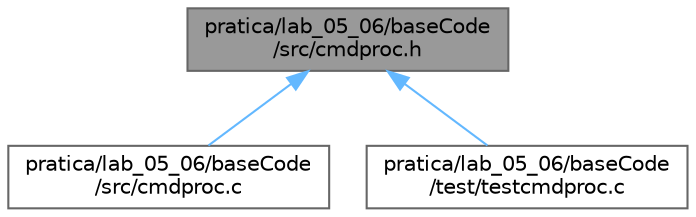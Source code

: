 digraph "pratica/lab_05_06/baseCode/src/cmdproc.h"
{
 // LATEX_PDF_SIZE
  bgcolor="transparent";
  edge [fontname=Helvetica,fontsize=10,labelfontname=Helvetica,labelfontsize=10];
  node [fontname=Helvetica,fontsize=10,shape=box,height=0.2,width=0.4];
  Node1 [label="pratica/lab_05_06/baseCode\l/src/cmdproc.h",height=0.2,width=0.4,color="gray40", fillcolor="grey60", style="filled", fontcolor="black",tooltip="Apropriate returns defines for the cmdproc and respective function prototypes."];
  Node1 -> Node2 [dir="back",color="steelblue1",style="solid"];
  Node2 [label="pratica/lab_05_06/baseCode\l/src/cmdproc.c",height=0.2,width=0.4,color="grey40", fillcolor="white", style="filled",URL="$cmdproc_8c.html",tooltip="SETR 22/23, Paulo Pedreiras Base code for Unit Testing   Simple example of command processor   Note t..."];
  Node1 -> Node3 [dir="back",color="steelblue1",style="solid"];
  Node3 [label="pratica/lab_05_06/baseCode\l/test/testcmdproc.c",height=0.2,width=0.4,color="grey40", fillcolor="white", style="filled",URL="$testcmdproc_8c.html",tooltip="Testing module using Unity for cmdproc."];
}
